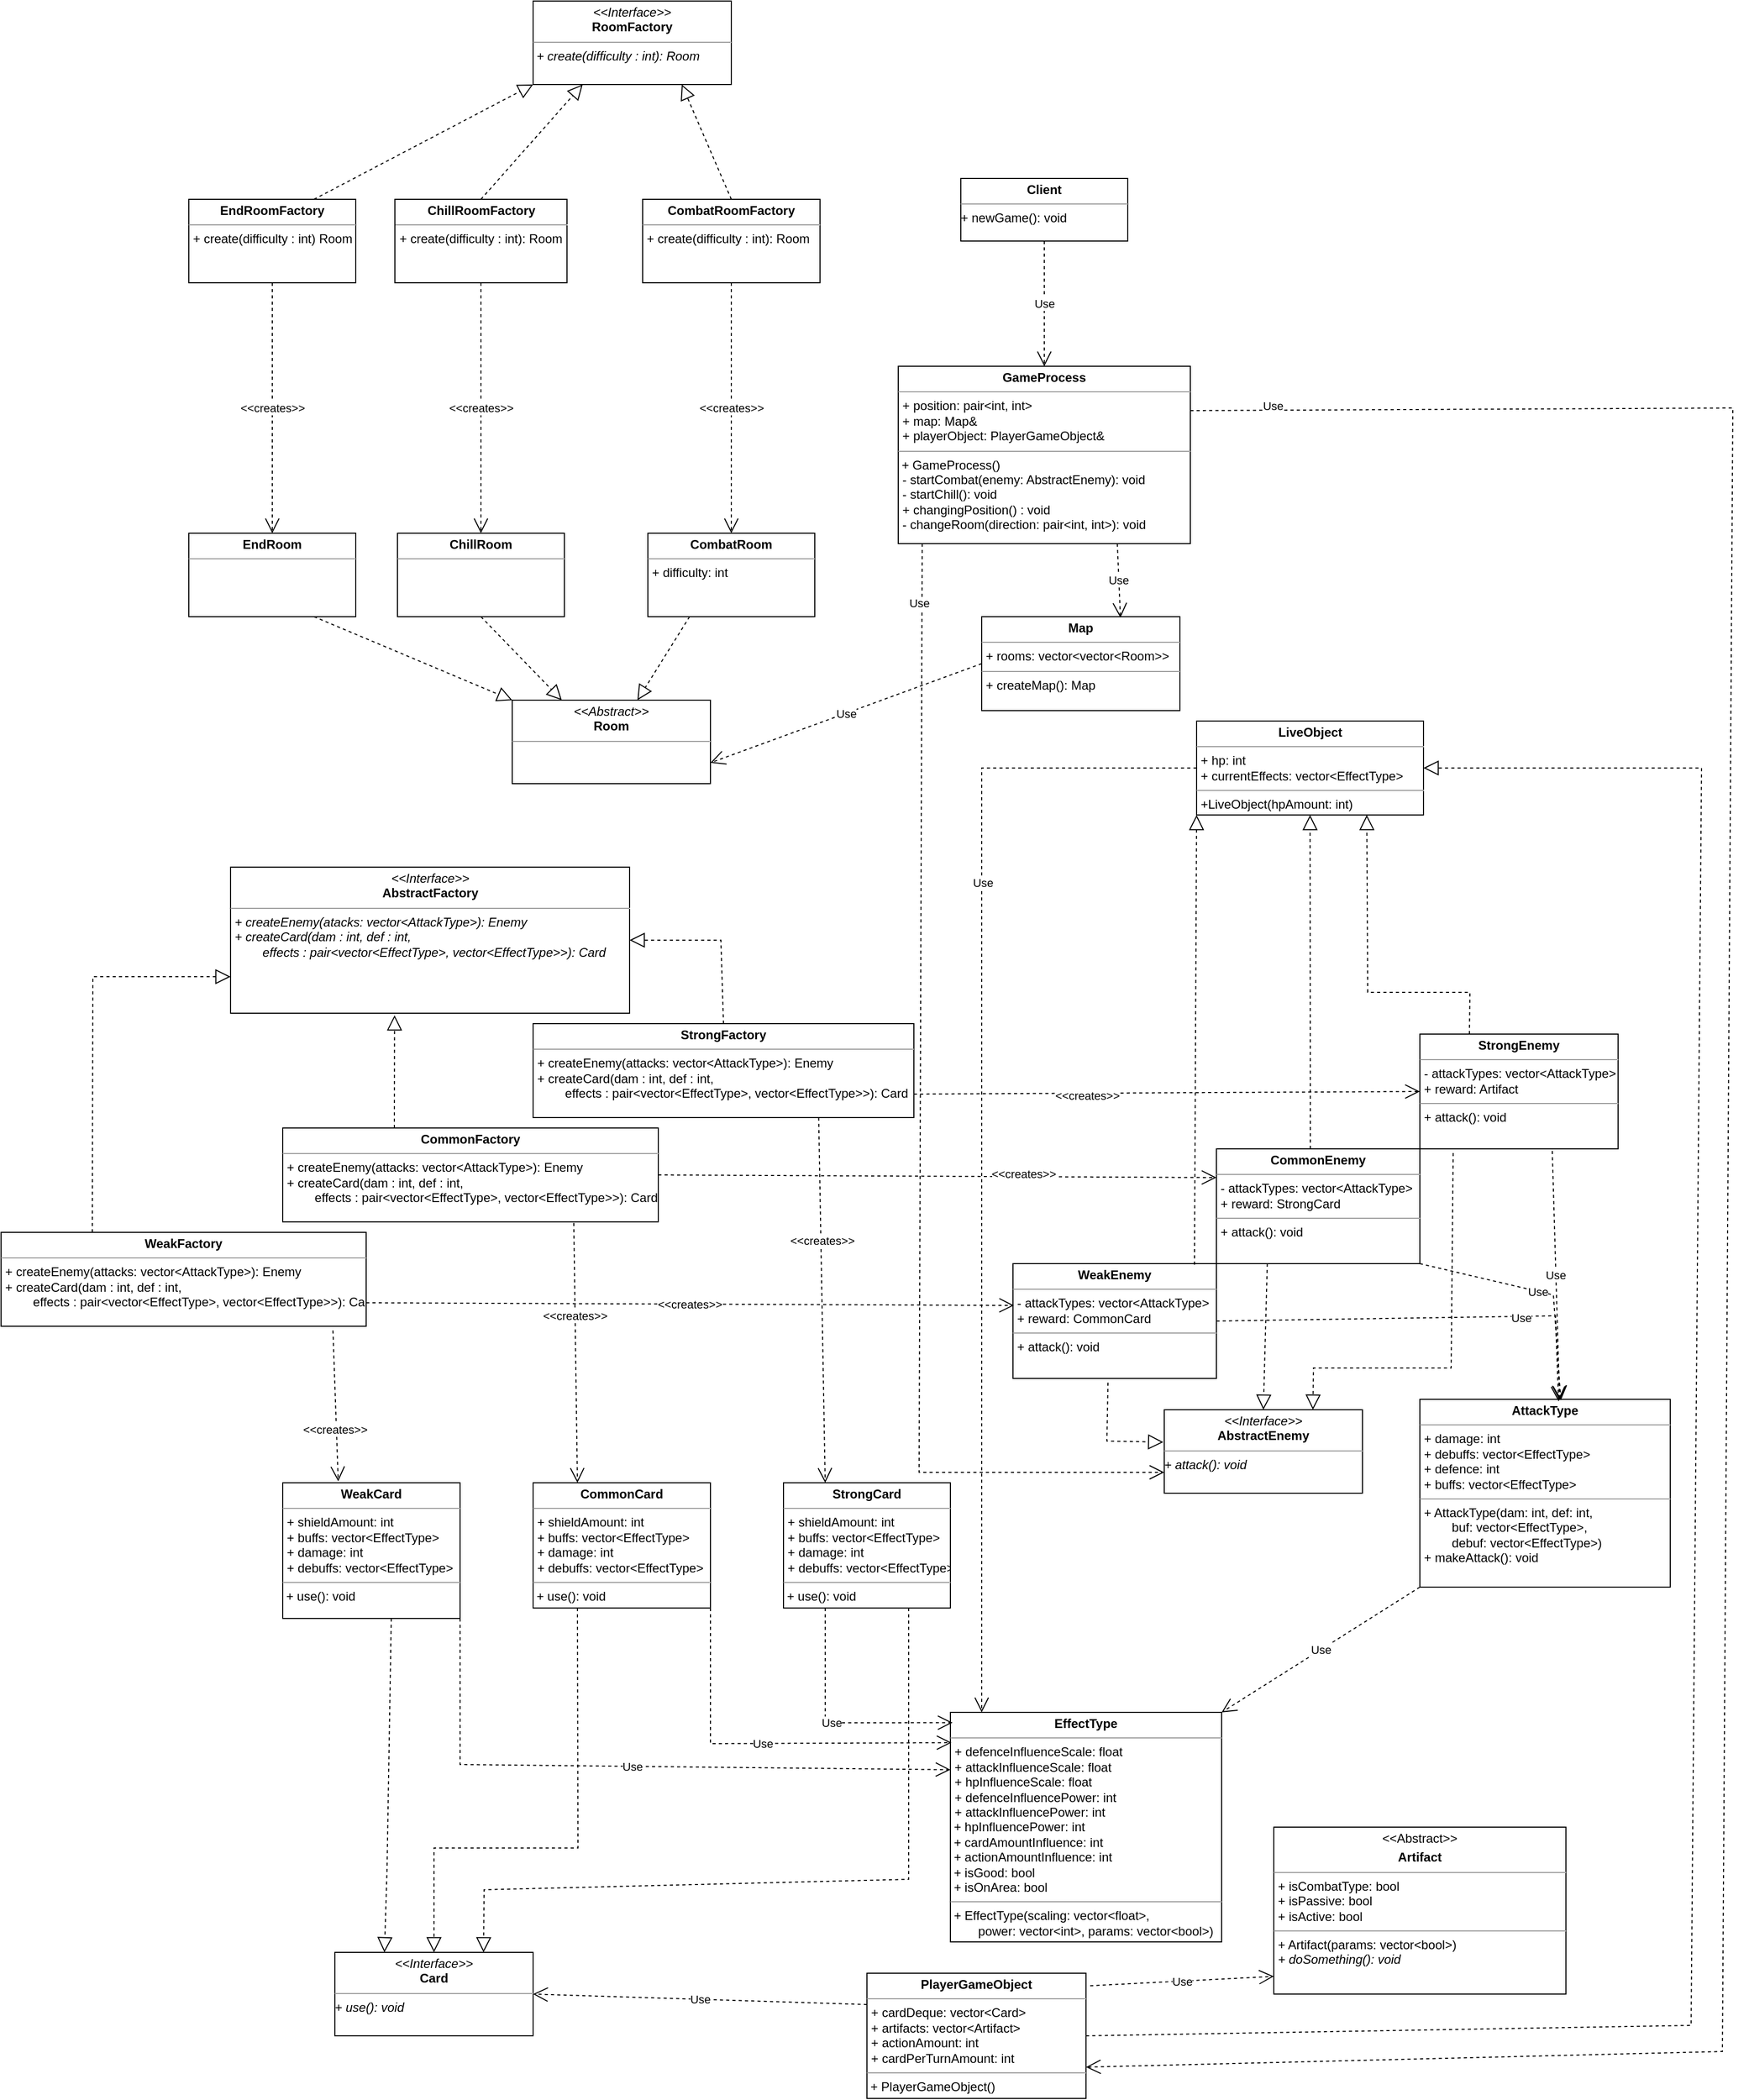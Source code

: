 <mxfile version="16.6.5" type="google"><diagram name="Page-1" id="c4acf3e9-155e-7222-9cf6-157b1a14988f"><mxGraphModel dx="1360" dy="1893" grid="1" gridSize="10" guides="1" tooltips="1" connect="1" arrows="1" fold="1" page="1" pageScale="1" pageWidth="850" pageHeight="1100" background="none" math="0" shadow="0"><root><mxCell id="0"/><mxCell id="1" parent="0"/><mxCell id="Vqu_GGiik43kYMHt37wC-8" value="" style="group" parent="1" vertex="1" connectable="0"><mxGeometry x="310" y="10" width="210" height="160" as="geometry"/></mxCell><mxCell id="Vqu_GGiik43kYMHt37wC-42" value="&lt;p style=&quot;margin: 0px ; margin-top: 4px ; text-align: center&quot;&gt;&lt;i&gt;&amp;lt;&amp;lt;Interface&amp;gt;&amp;gt;&lt;/i&gt;&lt;br&gt;&lt;b&gt;Card&lt;/b&gt;&lt;/p&gt;&lt;hr size=&quot;1&quot;&gt;&lt;p style=&quot;margin: 4px 0px 0px&quot; align=&quot;left&quot;&gt;&lt;i&gt;+ use(): void&lt;/i&gt;&lt;br&gt;&lt;/p&gt;" style="verticalAlign=top;align=left;overflow=fill;fontSize=12;fontFamily=Helvetica;html=1;" parent="1" vertex="1"><mxGeometry x="340" y="920" width="190" height="80" as="geometry"/></mxCell><mxCell id="Vqu_GGiik43kYMHt37wC-73" value="&lt;p style=&quot;margin: 0px ; margin-top: 4px ; text-align: center&quot;&gt;&lt;b&gt;WeakCard&lt;/b&gt;&lt;br&gt;&lt;/p&gt;&lt;hr size=&quot;1&quot;&gt;&lt;p style=&quot;margin: 0px ; margin-left: 4px&quot;&gt;+ shieldAmount: int&lt;/p&gt;&lt;p style=&quot;margin: 0px ; margin-left: 4px&quot;&gt;+ buffs: vector&amp;lt;EffectType&amp;gt;&lt;/p&gt;&lt;p style=&quot;margin: 0px ; margin-left: 4px&quot;&gt;+ damage: int&lt;/p&gt;&lt;p style=&quot;margin: 0px ; margin-left: 4px&quot;&gt;+ debuffs: vector&amp;lt;EffectType&amp;gt;&lt;br&gt;&lt;/p&gt;&lt;hr size=&quot;1&quot;&gt;&lt;div&gt;&amp;nbsp;+ use(): void&lt;br&gt;&lt;/div&gt;" style="verticalAlign=top;align=left;overflow=fill;fontSize=12;fontFamily=Helvetica;html=1;" parent="1" vertex="1"><mxGeometry x="290" y="470" width="170" height="130" as="geometry"/></mxCell><mxCell id="Vqu_GGiik43kYMHt37wC-74" value="&lt;p style=&quot;margin: 0px ; margin-top: 4px ; text-align: center&quot;&gt;&lt;b&gt;CommonCard&lt;/b&gt;&lt;br&gt;&lt;/p&gt;&lt;hr size=&quot;1&quot;&gt;&lt;p style=&quot;margin: 0px ; margin-left: 4px&quot;&gt;+ shieldAmount: int&lt;/p&gt;&lt;p style=&quot;margin: 0px ; margin-left: 4px&quot;&gt;+ buffs: vector&amp;lt;EffectType&amp;gt;&lt;/p&gt;&lt;p style=&quot;margin: 0px ; margin-left: 4px&quot;&gt;+ damage: int&lt;/p&gt;&lt;p style=&quot;margin: 0px ; margin-left: 4px&quot;&gt;+ debuffs: vector&amp;lt;EffectType&amp;gt;&lt;br&gt;&lt;/p&gt;&lt;hr size=&quot;1&quot;&gt;&amp;nbsp;+ use(): void" style="verticalAlign=top;align=left;overflow=fill;fontSize=12;fontFamily=Helvetica;html=1;" parent="1" vertex="1"><mxGeometry x="530" y="470" width="170" height="120" as="geometry"/></mxCell><mxCell id="Vqu_GGiik43kYMHt37wC-75" value="&lt;p style=&quot;margin: 0px ; margin-top: 4px ; text-align: center&quot;&gt;&lt;b&gt;StrongCard&lt;/b&gt;&lt;br&gt;&lt;/p&gt;&lt;hr size=&quot;1&quot;&gt;&lt;p style=&quot;margin: 0px ; margin-left: 4px&quot;&gt;+ shieldAmount: int&lt;/p&gt;&lt;p style=&quot;margin: 0px ; margin-left: 4px&quot;&gt;+ buffs: vector&amp;lt;EffectType&amp;gt;&lt;/p&gt;&lt;p style=&quot;margin: 0px ; margin-left: 4px&quot;&gt;+ damage: int&lt;/p&gt;&lt;p style=&quot;margin: 0px ; margin-left: 4px&quot;&gt;+ debuffs: vector&amp;lt;EffectType&amp;gt;&lt;br&gt;&lt;/p&gt;&lt;hr size=&quot;1&quot;&gt;&amp;nbsp;+ use(): void" style="verticalAlign=top;align=left;overflow=fill;fontSize=12;fontFamily=Helvetica;html=1;" parent="1" vertex="1"><mxGeometry x="770" y="470" width="160" height="120" as="geometry"/></mxCell><mxCell id="Vqu_GGiik43kYMHt37wC-25" value="&lt;p style=&quot;margin: 0px ; margin-top: 4px ; text-align: center&quot;&gt;&lt;i&gt;&amp;lt;&amp;lt;Interface&amp;gt;&amp;gt;&lt;/i&gt;&lt;br&gt;&lt;b&gt;AbstractFactory&lt;/b&gt;&lt;br&gt;&lt;/p&gt;&lt;hr size=&quot;1&quot;&gt;&lt;p style=&quot;margin: 0px ; margin-left: 4px&quot;&gt;&lt;i&gt;+ createEnemy(atacks: &lt;/i&gt;&lt;i&gt; vector&amp;lt;AttackType&amp;gt;): Enemy&lt;br&gt;+ createCard(dam : int, def : int,&lt;br&gt;&lt;/i&gt;&lt;/p&gt;&lt;p style=&quot;margin: 0px ; margin-left: 4px&quot;&gt;&lt;i&gt;&lt;span&gt;&amp;nbsp;&lt;span style=&quot;white-space: pre&quot;&gt;&#9;&lt;/span&gt;&lt;/span&gt;effects : pair&amp;lt;vector&amp;lt;EffectType&amp;gt;, vector&amp;lt;EffectType&amp;gt;&amp;gt;): Card&lt;/i&gt;&lt;/p&gt;&lt;p style=&quot;margin: 0px ; margin-left: 4px&quot;&gt;&lt;br&gt;&lt;/p&gt;" style="verticalAlign=top;align=left;overflow=fill;fontSize=12;fontFamily=Helvetica;html=1;" parent="1" vertex="1"><mxGeometry x="240" y="-120" width="382.5" height="140" as="geometry"/></mxCell><mxCell id="Vqu_GGiik43kYMHt37wC-34" value="&lt;p style=&quot;margin: 0px ; margin-top: 4px ; text-align: center&quot;&gt;&lt;b&gt;WeakFactory&lt;/b&gt;&lt;br&gt;&lt;/p&gt;&lt;hr size=&quot;1&quot;&gt;&lt;p style=&quot;margin: 0px ; margin-left: 4px&quot;&gt;+ createEnemy(attacks:  vector&amp;lt;AttackType&amp;gt;): Enemy&lt;br&gt;+ createCard(dam : int, def : int,&lt;br&gt;&lt;/p&gt;&lt;p style=&quot;margin: 0px ; margin-left: 4px&quot;&gt;&lt;span&gt;&#9;&lt;/span&gt;&lt;span style=&quot;white-space: pre&quot;&gt;&#9;&lt;/span&gt;effects : pair&amp;lt;vector&amp;lt;EffectType&amp;gt;, vector&amp;lt;EffectType&amp;gt;&amp;gt;): Card&lt;/p&gt;" style="verticalAlign=top;align=left;overflow=fill;fontSize=12;fontFamily=Helvetica;html=1;" parent="1" vertex="1"><mxGeometry x="20" y="230" width="350" height="90" as="geometry"/></mxCell><mxCell id="Vqu_GGiik43kYMHt37wC-35" value="&lt;p style=&quot;margin: 0px ; margin-top: 4px ; text-align: center&quot;&gt;&lt;b&gt;CommonFactory&lt;/b&gt;&lt;br&gt;&lt;/p&gt;&lt;hr size=&quot;1&quot;&gt;&lt;p style=&quot;margin: 0px ; margin-left: 4px&quot;&gt;+ createEnemy(attacks: vector&amp;lt;AttackType&amp;gt;): Enemy&lt;br&gt;+ createCard(dam : int, def : int,&lt;br&gt;&lt;/p&gt;&lt;p style=&quot;margin: 0px ; margin-left: 4px&quot;&gt;&lt;span style=&quot;white-space: pre&quot;&gt;&#9;&lt;/span&gt;effects : pair&amp;lt;vector&amp;lt;EffectType&amp;gt;, vector&amp;lt;EffectType&amp;gt;&amp;gt;): Card&lt;/p&gt;" style="verticalAlign=top;align=left;overflow=fill;fontSize=12;fontFamily=Helvetica;html=1;" parent="1" vertex="1"><mxGeometry x="290" y="130" width="360" height="90" as="geometry"/></mxCell><mxCell id="Vqu_GGiik43kYMHt37wC-36" value="&lt;p style=&quot;margin: 0px ; margin-top: 4px ; text-align: center&quot;&gt;&lt;b&gt;StrongFactory&lt;/b&gt;&lt;br&gt;&lt;/p&gt;&lt;hr size=&quot;1&quot;&gt;&lt;p style=&quot;margin: 0px ; margin-left: 4px&quot;&gt;+ createEnemy(attacks: vector&amp;lt;AttackType&amp;gt;): Enemy&lt;br&gt;+ createCard(dam : int, def : int,&lt;br&gt;&lt;/p&gt;&lt;p style=&quot;margin: 0px ; margin-left: 4px&quot;&gt;&lt;span&gt;&#9;&lt;/span&gt;&lt;span style=&quot;white-space: pre&quot;&gt;&#9;&lt;/span&gt;effects : pair&amp;lt;vector&amp;lt;EffectType&amp;gt;, vector&amp;lt;EffectType&amp;gt;&amp;gt;): Card&lt;/p&gt;" style="verticalAlign=top;align=left;overflow=fill;fontSize=12;fontFamily=Helvetica;html=1;" parent="1" vertex="1"><mxGeometry x="530" y="30" width="365" height="90" as="geometry"/></mxCell><mxCell id="Vqu_GGiik43kYMHt37wC-37" value="" style="endArrow=block;dashed=1;endFill=0;endSize=12;html=1;rounded=0;entryX=0;entryY=0.75;entryDx=0;entryDy=0;exitX=0.25;exitY=0;exitDx=0;exitDy=0;" parent="1" source="Vqu_GGiik43kYMHt37wC-34" target="Vqu_GGiik43kYMHt37wC-25" edge="1"><mxGeometry width="160" relative="1" as="geometry"><mxPoint x="580" y="350" as="sourcePoint"/><mxPoint x="580" y="100" as="targetPoint"/><Array as="points"><mxPoint x="108" y="-15"/></Array></mxGeometry></mxCell><mxCell id="Vqu_GGiik43kYMHt37wC-39" value="" style="endArrow=block;dashed=1;endFill=0;endSize=12;html=1;rounded=0;exitX=0.5;exitY=0;exitDx=0;exitDy=0;entryX=1;entryY=0.5;entryDx=0;entryDy=0;" parent="1" source="Vqu_GGiik43kYMHt37wC-36" target="Vqu_GGiik43kYMHt37wC-25" edge="1"><mxGeometry width="160" relative="1" as="geometry"><mxPoint x="580" y="350" as="sourcePoint"/><mxPoint x="550" y="30" as="targetPoint"/><Array as="points"><mxPoint x="710" y="-50"/></Array></mxGeometry></mxCell><mxCell id="Vqu_GGiik43kYMHt37wC-38" value="" style="endArrow=block;dashed=1;endFill=0;endSize=12;html=1;rounded=0;entryX=0.411;entryY=1.014;entryDx=0;entryDy=0;entryPerimeter=0;" parent="1" target="Vqu_GGiik43kYMHt37wC-25" edge="1"><mxGeometry width="160" relative="1" as="geometry"><mxPoint x="397" y="130" as="sourcePoint"/><mxPoint x="740" y="350" as="targetPoint"/></mxGeometry></mxCell><mxCell id="Vqu_GGiik43kYMHt37wC-40" value="&lt;p style=&quot;margin: 0px ; margin-top: 4px ; text-align: center&quot;&gt;&lt;i&gt;&amp;lt;&amp;lt;Interface&amp;gt;&amp;gt;&lt;/i&gt;&lt;br&gt;&lt;b&gt;AbstractEnemy&lt;/b&gt;&lt;/p&gt;&lt;hr size=&quot;1&quot;&gt;&lt;p style=&quot;margin: 4px 0px 0px&quot; align=&quot;left&quot;&gt;&lt;i&gt;+ attack(): void&lt;/i&gt;&lt;br&gt;&lt;/p&gt;" style="verticalAlign=top;align=left;overflow=fill;fontSize=12;fontFamily=Helvetica;html=1;" parent="1" vertex="1"><mxGeometry x="1135" y="400" width="190" height="80" as="geometry"/></mxCell><mxCell id="Vqu_GGiik43kYMHt37wC-43" value="&lt;p style=&quot;margin: 0px ; margin-top: 4px ; text-align: center&quot;&gt;&lt;b&gt;WeakEnemy&lt;/b&gt;&lt;br&gt;&lt;/p&gt;&lt;hr size=&quot;1&quot;&gt;&lt;p style=&quot;margin: 0px ; margin-left: 4px&quot;&gt;- attackTypes: vector&amp;lt;AttackType&amp;gt;&lt;/p&gt;&lt;p style=&quot;margin: 0px ; margin-left: 4px&quot;&gt;+ reward: CommonCard&lt;br&gt;&lt;/p&gt;&lt;hr size=&quot;1&quot;&gt;&lt;p style=&quot;margin: 0px ; margin-left: 4px&quot;&gt;+ attack(): void&lt;br&gt;&lt;/p&gt;" style="verticalAlign=top;align=left;overflow=fill;fontSize=12;fontFamily=Helvetica;html=1;" parent="1" vertex="1"><mxGeometry x="990" y="260" width="195" height="110" as="geometry"/></mxCell><mxCell id="Vqu_GGiik43kYMHt37wC-44" value="&lt;p style=&quot;margin: 0px ; margin-top: 4px ; text-align: center&quot;&gt;&lt;b&gt;CommonEnemy&lt;/b&gt;&lt;/p&gt;&lt;hr size=&quot;1&quot;&gt;&lt;p style=&quot;margin: 0px ; margin-left: 4px&quot;&gt;- attackTypes: vector&amp;lt;AttackType&amp;gt;&lt;/p&gt;&lt;p style=&quot;margin: 0px ; margin-left: 4px&quot;&gt;+ reward: StrongCard&lt;br&gt;&lt;/p&gt;&lt;hr size=&quot;1&quot;&gt;&lt;p style=&quot;margin: 0px ; margin-left: 4px&quot;&gt;+ attack(): void&lt;/p&gt;" style="verticalAlign=top;align=left;overflow=fill;fontSize=12;fontFamily=Helvetica;html=1;" parent="1" vertex="1"><mxGeometry x="1185" y="150" width="195" height="110" as="geometry"/></mxCell><mxCell id="Vqu_GGiik43kYMHt37wC-45" value="&lt;p style=&quot;margin: 0px ; margin-top: 4px ; text-align: center&quot;&gt;&lt;b&gt;StrongEnemy&lt;/b&gt;&lt;br&gt;&lt;/p&gt;&lt;hr size=&quot;1&quot;&gt;&lt;p style=&quot;margin: 0px ; margin-left: 4px&quot;&gt;- attackTypes: vector&amp;lt;AttackType&amp;gt;&lt;/p&gt;&lt;p style=&quot;margin: 0px ; margin-left: 4px&quot;&gt;+ reward: Artifact&lt;br&gt;&lt;/p&gt;&lt;hr size=&quot;1&quot;&gt;&lt;p style=&quot;margin: 0px ; margin-left: 4px&quot;&gt;+ attack(): void&lt;/p&gt;" style="verticalAlign=top;align=left;overflow=fill;fontSize=12;fontFamily=Helvetica;html=1;" parent="1" vertex="1"><mxGeometry x="1380" y="40" width="190" height="110" as="geometry"/></mxCell><mxCell id="Vqu_GGiik43kYMHt37wC-56" value="" style="endArrow=block;dashed=1;endFill=0;endSize=12;html=1;rounded=0;exitX=0.467;exitY=1.036;exitDx=0;exitDy=0;entryX=-0.005;entryY=0.388;entryDx=0;entryDy=0;exitPerimeter=0;entryPerimeter=0;" parent="1" source="Vqu_GGiik43kYMHt37wC-43" target="Vqu_GGiik43kYMHt37wC-40" edge="1"><mxGeometry width="160" relative="1" as="geometry"><mxPoint x="1540" y="250" as="sourcePoint"/><mxPoint x="1380" y="250" as="targetPoint"/><Array as="points"><mxPoint x="1080" y="430"/></Array></mxGeometry></mxCell><mxCell id="Vqu_GGiik43kYMHt37wC-57" value="" style="endArrow=block;dashed=1;endFill=0;endSize=12;html=1;rounded=0;entryX=0.5;entryY=0;entryDx=0;entryDy=0;exitX=0.25;exitY=1;exitDx=0;exitDy=0;" parent="1" source="Vqu_GGiik43kYMHt37wC-44" target="Vqu_GGiik43kYMHt37wC-40" edge="1"><mxGeometry width="160" relative="1" as="geometry"><mxPoint x="1540" y="250" as="sourcePoint"/><mxPoint x="1380" y="250" as="targetPoint"/></mxGeometry></mxCell><mxCell id="Vqu_GGiik43kYMHt37wC-58" value="" style="endArrow=block;dashed=1;endFill=0;endSize=12;html=1;rounded=0;exitX=0.168;exitY=1.036;exitDx=0;exitDy=0;entryX=0.75;entryY=0;entryDx=0;entryDy=0;exitPerimeter=0;" parent="1" source="Vqu_GGiik43kYMHt37wC-45" target="Vqu_GGiik43kYMHt37wC-40" edge="1"><mxGeometry width="160" relative="1" as="geometry"><mxPoint x="1540" y="250" as="sourcePoint"/><mxPoint x="1380" y="250" as="targetPoint"/><Array as="points"><mxPoint x="1410" y="360"/><mxPoint x="1278" y="360"/></Array></mxGeometry></mxCell><mxCell id="Vqu_GGiik43kYMHt37wC-95" value="" style="endArrow=block;dashed=1;endFill=0;endSize=12;html=1;rounded=0;exitX=0.612;exitY=1;exitDx=0;exitDy=0;entryX=0.25;entryY=0;entryDx=0;entryDy=0;exitPerimeter=0;" parent="1" source="Vqu_GGiik43kYMHt37wC-73" target="Vqu_GGiik43kYMHt37wC-42" edge="1"><mxGeometry width="160" relative="1" as="geometry"><mxPoint x="480" y="620" as="sourcePoint"/><mxPoint x="320" y="620" as="targetPoint"/><Array as="points"><mxPoint x="390" y="840"/></Array></mxGeometry></mxCell><mxCell id="Vqu_GGiik43kYMHt37wC-97" value="" style="endArrow=block;dashed=1;endFill=0;endSize=12;html=1;rounded=0;exitX=0.25;exitY=1;exitDx=0;exitDy=0;entryX=0.5;entryY=0;entryDx=0;entryDy=0;" parent="1" source="Vqu_GGiik43kYMHt37wC-74" target="Vqu_GGiik43kYMHt37wC-42" edge="1"><mxGeometry width="160" relative="1" as="geometry"><mxPoint x="660" y="900" as="sourcePoint"/><mxPoint x="320" y="620" as="targetPoint"/><Array as="points"><mxPoint x="573" y="820"/><mxPoint x="435" y="820"/></Array></mxGeometry></mxCell><mxCell id="Vqu_GGiik43kYMHt37wC-98" value="" style="endArrow=block;dashed=1;endFill=0;endSize=12;html=1;rounded=0;exitX=0.75;exitY=1;exitDx=0;exitDy=0;entryX=0.75;entryY=0;entryDx=0;entryDy=0;" parent="1" source="Vqu_GGiik43kYMHt37wC-75" target="Vqu_GGiik43kYMHt37wC-42" edge="1"><mxGeometry width="160" relative="1" as="geometry"><mxPoint x="950" y="780" as="sourcePoint"/><mxPoint x="320" y="620" as="targetPoint"/><Array as="points"><mxPoint x="890" y="850"/><mxPoint x="483" y="860"/></Array></mxGeometry></mxCell><mxCell id="Vqu_GGiik43kYMHt37wC-106" value="&lt;p style=&quot;margin: 0px ; margin-top: 4px ; text-align: center&quot;&gt;&lt;b&gt;EffectType&lt;/b&gt;&lt;/p&gt;&lt;hr size=&quot;1&quot;&gt;&lt;p style=&quot;margin: 0px ; margin-left: 4px&quot;&gt;+ defenceInfluenceScale: float&lt;br&gt;&lt;/p&gt;&lt;p style=&quot;margin: 0px ; margin-left: 4px&quot;&gt;+ attackInfluenceScale: float&lt;br&gt;&lt;/p&gt;&lt;p style=&quot;margin: 0px ; margin-left: 4px&quot;&gt;+ hpInfluenceScale: float&lt;/p&gt;&lt;p style=&quot;margin: 0px ; margin-left: 4px&quot;&gt;+ defenceInfluencePower: int&lt;br&gt;&lt;/p&gt;&lt;p style=&quot;margin: 0px ; margin-left: 4px&quot;&gt;+ attackInfluencePower: int&lt;br&gt;&lt;/p&gt;&lt;div&gt;&amp;nbsp;+ hpInfluencePower: int&lt;/div&gt;&lt;div&gt;&amp;nbsp;+ cardAmountInfluence: int&lt;/div&gt;&lt;div&gt;&amp;nbsp;+ actionAmountInfluence: int&lt;br&gt;&lt;/div&gt;&lt;div&gt;&amp;nbsp;+ isGood: bool&lt;/div&gt;&lt;div&gt;&amp;nbsp;+ isOnArea: bool&lt;/div&gt;&lt;div&gt;&lt;hr size=&quot;1&quot;&gt;&lt;/div&gt;&lt;div&gt;&amp;nbsp;+ EffectType(scaling: vector&amp;lt;float&amp;gt;, &lt;br&gt;&lt;/div&gt;&lt;div&gt;&lt;span style=&quot;white-space: pre&quot;&gt;&#9;&lt;/span&gt;power: vector&amp;lt;int&amp;gt;, params: vector&amp;lt;bool&amp;gt;)&lt;br&gt;&lt;/div&gt;" style="verticalAlign=top;align=left;overflow=fill;fontSize=12;fontFamily=Helvetica;html=1;" parent="1" vertex="1"><mxGeometry x="930" y="690" width="260" height="220" as="geometry"/></mxCell><mxCell id="Vqu_GGiik43kYMHt37wC-107" value="&lt;p style=&quot;margin: 0px ; margin-top: 4px ; text-align: center&quot;&gt;&lt;b&gt;AttackType&lt;/b&gt;&lt;br&gt;&lt;/p&gt;&lt;hr size=&quot;1&quot;&gt;&lt;p style=&quot;margin: 0px ; margin-left: 4px&quot;&gt;+ damage: int&lt;/p&gt;&lt;p style=&quot;margin: 0px ; margin-left: 4px&quot;&gt;+ debuffs: vector&amp;lt;EffectType&amp;gt;&lt;/p&gt;&lt;p style=&quot;margin: 0px ; margin-left: 4px&quot;&gt;+ defence: int&lt;/p&gt;&lt;p style=&quot;margin: 0px ; margin-left: 4px&quot;&gt;+ buffs: vector&amp;lt;EffectType&amp;gt;&lt;br&gt;&lt;/p&gt;&lt;hr size=&quot;1&quot;&gt;&lt;p style=&quot;margin: 0px ; margin-left: 4px&quot;&gt;+ AttackType(dam: int, def: int, &lt;br&gt;&lt;/p&gt;&lt;p style=&quot;margin: 0px ; margin-left: 4px&quot;&gt;&lt;span style=&quot;white-space: pre&quot;&gt;&#9;&lt;/span&gt;buf: vector&amp;lt;EffectType&amp;gt;, &lt;br&gt;&lt;/p&gt;&lt;p style=&quot;margin: 0px ; margin-left: 4px&quot;&gt;&lt;span style=&quot;white-space: pre&quot;&gt;&#9;&lt;/span&gt;debuf: vector&amp;lt;EffectType&amp;gt;)&lt;br&gt;&lt;/p&gt;&lt;p style=&quot;margin: 0px ; margin-left: 4px&quot;&gt;+ makeAttack(): void&lt;br&gt;&lt;/p&gt;" style="verticalAlign=top;align=left;overflow=fill;fontSize=12;fontFamily=Helvetica;html=1;" parent="1" vertex="1"><mxGeometry x="1380" y="390" width="240" height="180" as="geometry"/></mxCell><mxCell id="Vqu_GGiik43kYMHt37wC-115" value="Use" style="endArrow=open;endSize=12;dashed=1;html=1;rounded=0;exitX=0.668;exitY=1.018;exitDx=0;exitDy=0;entryX=0.558;entryY=0.006;entryDx=0;entryDy=0;exitPerimeter=0;entryPerimeter=0;" parent="1" source="Vqu_GGiik43kYMHt37wC-45" target="Vqu_GGiik43kYMHt37wC-107" edge="1"><mxGeometry width="160" relative="1" as="geometry"><mxPoint x="920" y="400" as="sourcePoint"/><mxPoint x="1080" y="400" as="targetPoint"/></mxGeometry></mxCell><mxCell id="Vqu_GGiik43kYMHt37wC-116" value="Use" style="endArrow=open;endSize=12;dashed=1;html=1;rounded=0;exitX=1;exitY=1;exitDx=0;exitDy=0;entryX=0.563;entryY=0.006;entryDx=0;entryDy=0;entryPerimeter=0;" parent="1" source="Vqu_GGiik43kYMHt37wC-44" target="Vqu_GGiik43kYMHt37wC-107" edge="1"><mxGeometry width="160" relative="1" as="geometry"><mxPoint x="920" y="400" as="sourcePoint"/><mxPoint x="1080" y="400" as="targetPoint"/><Array as="points"><mxPoint x="1508" y="290"/></Array></mxGeometry></mxCell><mxCell id="Vqu_GGiik43kYMHt37wC-117" value="" style="endArrow=open;endSize=12;dashed=1;html=1;rounded=0;exitX=1;exitY=0.5;exitDx=0;exitDy=0;entryX=0.554;entryY=0.011;entryDx=0;entryDy=0;entryPerimeter=0;" parent="1" source="Vqu_GGiik43kYMHt37wC-43" target="Vqu_GGiik43kYMHt37wC-107" edge="1"><mxGeometry width="160" relative="1" as="geometry"><mxPoint x="920" y="400" as="sourcePoint"/><mxPoint x="1080" y="400" as="targetPoint"/><Array as="points"><mxPoint x="1510" y="310"/></Array></mxGeometry></mxCell><mxCell id="6l3Mm14D_88nV-QFw2xd-8" value="Use" style="edgeLabel;html=1;align=center;verticalAlign=middle;resizable=0;points=[];" parent="Vqu_GGiik43kYMHt37wC-117" vertex="1" connectable="0"><mxGeometry x="0.432" y="-1" relative="1" as="geometry"><mxPoint as="offset"/></mxGeometry></mxCell><mxCell id="Vqu_GGiik43kYMHt37wC-118" value="Use" style="endArrow=open;endSize=12;dashed=1;html=1;rounded=0;exitX=0;exitY=1;exitDx=0;exitDy=0;entryX=1;entryY=0;entryDx=0;entryDy=0;" parent="1" source="Vqu_GGiik43kYMHt37wC-107" target="Vqu_GGiik43kYMHt37wC-106" edge="1"><mxGeometry width="160" relative="1" as="geometry"><mxPoint x="920" y="670" as="sourcePoint"/><mxPoint x="1080" y="670" as="targetPoint"/></mxGeometry></mxCell><mxCell id="Vqu_GGiik43kYMHt37wC-124" value="Use" style="endArrow=open;endSize=12;dashed=1;html=1;rounded=0;exitX=0.25;exitY=1;exitDx=0;exitDy=0;entryX=0.008;entryY=0.045;entryDx=0;entryDy=0;entryPerimeter=0;" parent="1" source="Vqu_GGiik43kYMHt37wC-75" target="Vqu_GGiik43kYMHt37wC-106" edge="1"><mxGeometry width="160" relative="1" as="geometry"><mxPoint x="920" y="520" as="sourcePoint"/><mxPoint x="1080" y="520" as="targetPoint"/><Array as="points"><mxPoint x="810" y="700"/></Array></mxGeometry></mxCell><mxCell id="Vqu_GGiik43kYMHt37wC-126" value="Use" style="endArrow=open;endSize=12;dashed=1;html=1;rounded=0;exitX=1;exitY=1;exitDx=0;exitDy=0;entryX=0.004;entryY=0.132;entryDx=0;entryDy=0;entryPerimeter=0;" parent="1" source="Vqu_GGiik43kYMHt37wC-74" target="Vqu_GGiik43kYMHt37wC-106" edge="1"><mxGeometry width="160" relative="1" as="geometry"><mxPoint x="920" y="520" as="sourcePoint"/><mxPoint x="940" y="690" as="targetPoint"/><Array as="points"><mxPoint x="700" y="720"/></Array></mxGeometry></mxCell><mxCell id="Vqu_GGiik43kYMHt37wC-127" value="Use" style="endArrow=open;endSize=12;dashed=1;html=1;rounded=0;exitX=1;exitY=1;exitDx=0;exitDy=0;entryX=0;entryY=0.25;entryDx=0;entryDy=0;" parent="1" source="Vqu_GGiik43kYMHt37wC-73" target="Vqu_GGiik43kYMHt37wC-106" edge="1"><mxGeometry width="160" relative="1" as="geometry"><mxPoint x="920" y="520" as="sourcePoint"/><mxPoint x="940" y="690" as="targetPoint"/><Array as="points"><mxPoint x="460" y="740"/></Array></mxGeometry></mxCell><mxCell id="CT9lmu3bWQR5iTVtUbFi-2" value="&lt;p style=&quot;margin: 0px ; margin-top: 4px ; text-align: center&quot;&gt;&lt;b&gt;LiveObject&lt;/b&gt;&lt;/p&gt;&lt;hr size=&quot;1&quot;&gt;&lt;p style=&quot;margin: 0px ; margin-left: 4px&quot;&gt;+ hp: int&lt;/p&gt;&lt;p style=&quot;margin: 0px ; margin-left: 4px&quot;&gt;+ currentEffects: vector&amp;lt;EffectType&amp;gt;&lt;/p&gt;&lt;hr size=&quot;1&quot;&gt;&lt;p style=&quot;margin: 0px ; margin-left: 4px&quot;&gt;+LiveObject(hpAmount: int)&lt;br&gt;&lt;/p&gt;" style="verticalAlign=top;align=left;overflow=fill;fontSize=12;fontFamily=Helvetica;html=1;" parent="1" vertex="1"><mxGeometry x="1166" y="-260" width="217.5" height="90" as="geometry"/></mxCell><mxCell id="CT9lmu3bWQR5iTVtUbFi-5" value="" style="endArrow=open;endSize=12;dashed=1;html=1;rounded=0;exitX=0;exitY=0.5;exitDx=0;exitDy=0;" parent="1" source="CT9lmu3bWQR5iTVtUbFi-2" edge="1"><mxGeometry width="160" relative="1" as="geometry"><mxPoint x="890" y="140" as="sourcePoint"/><mxPoint x="960" y="690" as="targetPoint"/><Array as="points"><mxPoint x="960" y="-215"/></Array></mxGeometry></mxCell><mxCell id="6l3Mm14D_88nV-QFw2xd-11" value="Use" style="edgeLabel;html=1;align=center;verticalAlign=middle;resizable=0;points=[];" parent="CT9lmu3bWQR5iTVtUbFi-5" vertex="1" connectable="0"><mxGeometry x="-0.431" y="1" relative="1" as="geometry"><mxPoint as="offset"/></mxGeometry></mxCell><mxCell id="CT9lmu3bWQR5iTVtUbFi-6" value="" style="endArrow=block;dashed=1;endFill=0;endSize=12;html=1;rounded=0;entryX=0;entryY=1;entryDx=0;entryDy=0;exitX=0.892;exitY=0.009;exitDx=0;exitDy=0;exitPerimeter=0;" parent="1" source="Vqu_GGiik43kYMHt37wC-43" target="CT9lmu3bWQR5iTVtUbFi-2" edge="1"><mxGeometry width="160" relative="1" as="geometry"><mxPoint x="1166" y="270" as="sourcePoint"/><mxPoint x="890" y="90" as="targetPoint"/></mxGeometry></mxCell><mxCell id="CT9lmu3bWQR5iTVtUbFi-7" value="" style="endArrow=block;dashed=1;endFill=0;endSize=12;html=1;rounded=0;entryX=0.5;entryY=1;entryDx=0;entryDy=0;" parent="1" target="CT9lmu3bWQR5iTVtUbFi-2" edge="1"><mxGeometry width="160" relative="1" as="geometry"><mxPoint x="1275" y="150" as="sourcePoint"/><mxPoint x="890" y="90" as="targetPoint"/></mxGeometry></mxCell><mxCell id="CT9lmu3bWQR5iTVtUbFi-8" value="" style="endArrow=block;dashed=1;endFill=0;endSize=12;html=1;rounded=0;exitX=0.25;exitY=0;exitDx=0;exitDy=0;entryX=0.75;entryY=1;entryDx=0;entryDy=0;" parent="1" source="Vqu_GGiik43kYMHt37wC-45" target="CT9lmu3bWQR5iTVtUbFi-2" edge="1"><mxGeometry width="160" relative="1" as="geometry"><mxPoint x="1050" y="90" as="sourcePoint"/><mxPoint x="890" y="90" as="targetPoint"/><Array as="points"><mxPoint x="1428"/><mxPoint x="1330"/></Array></mxGeometry></mxCell><mxCell id="CT9lmu3bWQR5iTVtUbFi-9" value="&lt;p style=&quot;margin: 0px ; margin-top: 4px ; text-align: center&quot;&gt;&lt;b&gt;PlayerGameObject&lt;/b&gt;&lt;br&gt;&lt;/p&gt;&lt;hr size=&quot;1&quot;&gt;&lt;p style=&quot;margin: 0px ; margin-left: 4px&quot;&gt;+ cardDeque: vector&amp;lt;Card&amp;gt;&lt;/p&gt;&lt;p style=&quot;margin: 0px ; margin-left: 4px&quot;&gt;+ artifacts: vector&amp;lt;Artifact&amp;gt;&lt;/p&gt;&lt;p style=&quot;margin: 0px ; margin-left: 4px&quot;&gt;+ actionAmount: int&lt;/p&gt;&lt;p style=&quot;margin: 0px ; margin-left: 4px&quot;&gt;+ cardPerTurnAmount: int&lt;/p&gt;&lt;hr size=&quot;1&quot;&gt;&amp;nbsp;+ PlayerGameObject()&lt;br&gt;&lt;p style=&quot;margin: 0px ; margin-left: 4px&quot;&gt;&lt;br&gt;&lt;/p&gt;" style="verticalAlign=top;align=left;overflow=fill;fontSize=12;fontFamily=Helvetica;html=1;" parent="1" vertex="1"><mxGeometry x="850" y="940" width="210" height="120" as="geometry"/></mxCell><mxCell id="CT9lmu3bWQR5iTVtUbFi-10" value="Use" style="endArrow=open;endSize=12;dashed=1;html=1;rounded=0;entryX=1;entryY=0.5;entryDx=0;entryDy=0;exitX=0;exitY=0.25;exitDx=0;exitDy=0;" parent="1" source="CT9lmu3bWQR5iTVtUbFi-9" target="Vqu_GGiik43kYMHt37wC-42" edge="1"><mxGeometry width="160" relative="1" as="geometry"><mxPoint x="780" y="1010" as="sourcePoint"/><mxPoint x="1020" y="680" as="targetPoint"/></mxGeometry></mxCell><mxCell id="CT9lmu3bWQR5iTVtUbFi-11" value="" style="endArrow=block;dashed=1;endFill=0;endSize=12;html=1;rounded=0;exitX=1;exitY=0.5;exitDx=0;exitDy=0;entryX=1;entryY=0.5;entryDx=0;entryDy=0;" parent="1" source="CT9lmu3bWQR5iTVtUbFi-9" target="CT9lmu3bWQR5iTVtUbFi-2" edge="1"><mxGeometry width="160" relative="1" as="geometry"><mxPoint x="1260" y="110" as="sourcePoint"/><mxPoint x="1100" y="110" as="targetPoint"/><Array as="points"><mxPoint x="1640" y="990"/><mxPoint x="1650" y="-215"/></Array></mxGeometry></mxCell><mxCell id="CT9lmu3bWQR5iTVtUbFi-12" value="&lt;p style=&quot;margin: 0px ; margin-top: 4px ; text-align: center&quot;&gt;&amp;lt;&amp;lt;Abstract&amp;gt;&amp;gt;&lt;b&gt;&lt;br&gt;&lt;/b&gt;&lt;/p&gt;&lt;p style=&quot;margin: 0px ; margin-top: 4px ; text-align: center&quot;&gt;&lt;b&gt;Artifact&lt;/b&gt;&lt;/p&gt;&lt;hr size=&quot;1&quot;&gt;&lt;p style=&quot;margin: 0px ; margin-left: 4px&quot;&gt;+ isCombatType: bool&lt;/p&gt;&lt;p style=&quot;margin: 0px ; margin-left: 4px&quot;&gt;+ isPassive: bool&lt;/p&gt;&lt;p style=&quot;margin: 0px ; margin-left: 4px&quot;&gt;+ isActive: bool&lt;/p&gt;&lt;hr size=&quot;1&quot;&gt;&lt;p style=&quot;margin: 0px ; margin-left: 4px&quot;&gt;+ Artifact(params: vector&amp;lt;bool&amp;gt;)&lt;br&gt;&lt;/p&gt;&lt;p style=&quot;margin: 0px ; margin-left: 4px&quot;&gt;&lt;i&gt;+ doSomething(): void&lt;/i&gt;&lt;br&gt;&lt;/p&gt;" style="verticalAlign=top;align=left;overflow=fill;fontSize=12;fontFamily=Helvetica;html=1;" parent="1" vertex="1"><mxGeometry x="1240" y="800" width="280" height="160" as="geometry"/></mxCell><mxCell id="CT9lmu3bWQR5iTVtUbFi-13" value="Use" style="endArrow=open;endSize=12;dashed=1;html=1;rounded=0;exitX=1.019;exitY=0.1;exitDx=0;exitDy=0;entryX=0;entryY=0.894;entryDx=0;entryDy=0;entryPerimeter=0;exitPerimeter=0;" parent="1" source="CT9lmu3bWQR5iTVtUbFi-9" target="CT9lmu3bWQR5iTVtUbFi-12" edge="1"><mxGeometry width="160" relative="1" as="geometry"><mxPoint x="1100" y="880" as="sourcePoint"/><mxPoint x="1260" y="880" as="targetPoint"/></mxGeometry></mxCell><mxCell id="CT9lmu3bWQR5iTVtUbFi-14" value="&lt;p style=&quot;margin: 0px ; margin-top: 4px ; text-align: center&quot;&gt;&lt;i&gt;&amp;lt;&amp;lt;Interface&amp;gt;&amp;gt;&lt;/i&gt;&lt;br&gt;&lt;b&gt;RoomFactory&lt;/b&gt;&lt;br&gt;&lt;/p&gt;&lt;hr size=&quot;1&quot;&gt;&amp;nbsp;&lt;i&gt;+ create(difficulty : int): Room&lt;/i&gt;" style="verticalAlign=top;align=left;overflow=fill;fontSize=12;fontFamily=Helvetica;html=1;" parent="1" vertex="1"><mxGeometry x="530" y="-950" width="190" height="80" as="geometry"/></mxCell><mxCell id="CT9lmu3bWQR5iTVtUbFi-19" value="" style="endArrow=open;endSize=12;dashed=1;html=1;rounded=0;exitX=0.909;exitY=1.044;exitDx=0;exitDy=0;exitPerimeter=0;entryX=0.313;entryY=-0.011;entryDx=0;entryDy=0;entryPerimeter=0;" parent="1" source="Vqu_GGiik43kYMHt37wC-34" target="Vqu_GGiik43kYMHt37wC-73" edge="1"><mxGeometry width="160" relative="1" as="geometry"><mxPoint x="260" y="330" as="sourcePoint"/><mxPoint x="340" y="460" as="targetPoint"/></mxGeometry></mxCell><mxCell id="6l3Mm14D_88nV-QFw2xd-9" value="&amp;lt;&amp;lt;creates&amp;gt;&amp;gt;" style="edgeLabel;html=1;align=center;verticalAlign=middle;resizable=0;points=[];" parent="CT9lmu3bWQR5iTVtUbFi-19" vertex="1" connectable="0"><mxGeometry x="0.314" y="-2" relative="1" as="geometry"><mxPoint as="offset"/></mxGeometry></mxCell><mxCell id="CT9lmu3bWQR5iTVtUbFi-20" value="&amp;lt;&amp;lt;creates&amp;gt;&amp;gt;" style="endArrow=open;endSize=12;dashed=1;html=1;rounded=0;exitX=1;exitY=0.75;exitDx=0;exitDy=0;entryX=0.005;entryY=0.364;entryDx=0;entryDy=0;entryPerimeter=0;" parent="1" source="Vqu_GGiik43kYMHt37wC-34" target="Vqu_GGiik43kYMHt37wC-43" edge="1"><mxGeometry width="160" relative="1" as="geometry"><mxPoint x="270" y="340" as="sourcePoint"/><mxPoint x="265" y="690" as="targetPoint"/></mxGeometry></mxCell><mxCell id="CT9lmu3bWQR5iTVtUbFi-22" value="" style="endArrow=open;endSize=12;dashed=1;html=1;rounded=0;exitX=0.775;exitY=1.011;exitDx=0;exitDy=0;entryX=0.25;entryY=0;entryDx=0;entryDy=0;exitPerimeter=0;" parent="1" source="Vqu_GGiik43kYMHt37wC-35" target="Vqu_GGiik43kYMHt37wC-74" edge="1"><mxGeometry width="160" relative="1" as="geometry"><mxPoint x="290" y="360" as="sourcePoint"/><mxPoint x="285" y="710" as="targetPoint"/></mxGeometry></mxCell><mxCell id="6l3Mm14D_88nV-QFw2xd-10" value="&amp;lt;&amp;lt;creates&amp;gt;&amp;gt;" style="edgeLabel;html=1;align=center;verticalAlign=middle;resizable=0;points=[];" parent="CT9lmu3bWQR5iTVtUbFi-22" vertex="1" connectable="0"><mxGeometry x="-0.291" relative="1" as="geometry"><mxPoint as="offset"/></mxGeometry></mxCell><mxCell id="CT9lmu3bWQR5iTVtUbFi-23" value="" style="endArrow=open;endSize=12;dashed=1;html=1;rounded=0;exitX=1;exitY=0.5;exitDx=0;exitDy=0;entryX=0;entryY=0.25;entryDx=0;entryDy=0;" parent="1" source="Vqu_GGiik43kYMHt37wC-35" target="Vqu_GGiik43kYMHt37wC-44" edge="1"><mxGeometry width="160" relative="1" as="geometry"><mxPoint x="300" y="370" as="sourcePoint"/><mxPoint x="295" y="720" as="targetPoint"/></mxGeometry></mxCell><mxCell id="6l3Mm14D_88nV-QFw2xd-27" value="&amp;lt;&amp;lt;creates&amp;gt;&amp;gt;" style="edgeLabel;html=1;align=center;verticalAlign=middle;resizable=0;points=[];" parent="CT9lmu3bWQR5iTVtUbFi-23" vertex="1" connectable="0"><mxGeometry x="0.308" y="3" relative="1" as="geometry"><mxPoint as="offset"/></mxGeometry></mxCell><mxCell id="CT9lmu3bWQR5iTVtUbFi-25" value="" style="endArrow=open;endSize=12;dashed=1;html=1;rounded=0;exitX=0.75;exitY=1;exitDx=0;exitDy=0;entryX=0.25;entryY=0;entryDx=0;entryDy=0;" parent="1" source="Vqu_GGiik43kYMHt37wC-36" target="Vqu_GGiik43kYMHt37wC-75" edge="1"><mxGeometry width="160" relative="1" as="geometry"><mxPoint x="320" y="390" as="sourcePoint"/><mxPoint x="315" y="740" as="targetPoint"/></mxGeometry></mxCell><mxCell id="6l3Mm14D_88nV-QFw2xd-28" value="&amp;lt;&amp;lt;creates&amp;gt;&amp;gt;" style="edgeLabel;html=1;align=center;verticalAlign=middle;resizable=0;points=[];" parent="CT9lmu3bWQR5iTVtUbFi-25" vertex="1" connectable="0"><mxGeometry x="-0.326" y="1" relative="1" as="geometry"><mxPoint as="offset"/></mxGeometry></mxCell><mxCell id="CT9lmu3bWQR5iTVtUbFi-26" value="" style="endArrow=open;endSize=12;dashed=1;html=1;rounded=0;exitX=1;exitY=0.75;exitDx=0;exitDy=0;entryX=0;entryY=0.5;entryDx=0;entryDy=0;" parent="1" source="Vqu_GGiik43kYMHt37wC-36" target="Vqu_GGiik43kYMHt37wC-45" edge="1"><mxGeometry width="160" relative="1" as="geometry"><mxPoint x="920" y="30" as="sourcePoint"/><mxPoint x="1070" y="40" as="targetPoint"/></mxGeometry></mxCell><mxCell id="6l3Mm14D_88nV-QFw2xd-26" value="&amp;lt;&amp;lt;creates&amp;gt;&amp;gt;" style="edgeLabel;html=1;align=center;verticalAlign=middle;resizable=0;points=[];" parent="CT9lmu3bWQR5iTVtUbFi-26" vertex="1" connectable="0"><mxGeometry x="-0.315" y="-2" relative="1" as="geometry"><mxPoint as="offset"/></mxGeometry></mxCell><mxCell id="CT9lmu3bWQR5iTVtUbFi-27" value="&lt;p style=&quot;margin: 0px ; margin-top: 4px ; text-align: center&quot;&gt;&lt;b&gt;ChillRoomFactory&lt;/b&gt;&lt;/p&gt;&lt;hr size=&quot;1&quot;&gt;&lt;p style=&quot;margin: 0px ; margin-left: 4px&quot;&gt;+ create(difficulty : int): Room&lt;br&gt;&lt;/p&gt;" style="verticalAlign=top;align=left;overflow=fill;fontSize=12;fontFamily=Helvetica;html=1;" parent="1" vertex="1"><mxGeometry x="397.5" y="-760" width="165" height="80" as="geometry"/></mxCell><mxCell id="CT9lmu3bWQR5iTVtUbFi-28" value="&lt;p style=&quot;margin: 0px ; margin-top: 4px ; text-align: center&quot;&gt;&lt;b&gt;CombatRoomFactory&lt;/b&gt;&lt;/p&gt;&lt;hr size=&quot;1&quot;&gt;&lt;p style=&quot;margin: 0px ; margin-left: 4px&quot;&gt;+ create(difficulty : int): Room&lt;br&gt;&lt;/p&gt;" style="verticalAlign=top;align=left;overflow=fill;fontSize=12;fontFamily=Helvetica;html=1;" parent="1" vertex="1"><mxGeometry x="635" y="-760" width="170" height="80" as="geometry"/></mxCell><mxCell id="CT9lmu3bWQR5iTVtUbFi-31" value="" style="endArrow=block;dashed=1;endFill=0;endSize=12;html=1;rounded=0;exitX=0.5;exitY=0;exitDx=0;exitDy=0;entryX=0.25;entryY=1;entryDx=0;entryDy=0;" parent="1" source="CT9lmu3bWQR5iTVtUbFi-27" target="CT9lmu3bWQR5iTVtUbFi-14" edge="1"><mxGeometry width="160" relative="1" as="geometry"><mxPoint x="720" y="-610" as="sourcePoint"/><mxPoint x="880" y="-610" as="targetPoint"/></mxGeometry></mxCell><mxCell id="CT9lmu3bWQR5iTVtUbFi-33" value="" style="endArrow=block;dashed=1;endFill=0;endSize=12;html=1;rounded=0;exitX=0.5;exitY=0;exitDx=0;exitDy=0;entryX=0.75;entryY=1;entryDx=0;entryDy=0;" parent="1" source="CT9lmu3bWQR5iTVtUbFi-28" target="CT9lmu3bWQR5iTVtUbFi-14" edge="1"><mxGeometry width="160" relative="1" as="geometry"><mxPoint x="720" y="-610" as="sourcePoint"/><mxPoint x="880" y="-610" as="targetPoint"/></mxGeometry></mxCell><mxCell id="CT9lmu3bWQR5iTVtUbFi-35" value="&lt;p style=&quot;margin: 0px ; margin-top: 4px ; text-align: center&quot;&gt;&lt;i&gt;&amp;lt;&amp;lt;Abstract&amp;gt;&amp;gt;&lt;/i&gt;&lt;br&gt;&lt;b&gt;Room&lt;/b&gt;&lt;br&gt;&lt;/p&gt;&lt;hr size=&quot;1&quot;&gt;&lt;p style=&quot;margin: 0px ; margin-left: 4px&quot;&gt;&lt;br&gt;&lt;/p&gt;" style="verticalAlign=top;align=left;overflow=fill;fontSize=12;fontFamily=Helvetica;html=1;" parent="1" vertex="1"><mxGeometry x="510" y="-280" width="190" height="80" as="geometry"/></mxCell><mxCell id="CT9lmu3bWQR5iTVtUbFi-36" value="&lt;p style=&quot;margin: 0px ; margin-top: 4px ; text-align: center&quot;&gt;&lt;b&gt;ChillRoom&lt;/b&gt;&lt;/p&gt;&lt;hr size=&quot;1&quot;&gt;" style="verticalAlign=top;align=left;overflow=fill;fontSize=12;fontFamily=Helvetica;html=1;" parent="1" vertex="1"><mxGeometry x="400" y="-440" width="160" height="80" as="geometry"/></mxCell><mxCell id="CT9lmu3bWQR5iTVtUbFi-37" value="&lt;p style=&quot;margin: 0px ; margin-top: 4px ; text-align: center&quot;&gt;&lt;b&gt;CombatRoom&lt;/b&gt;&lt;/p&gt;&lt;hr size=&quot;1&quot;&gt;&lt;p style=&quot;margin: 0px ; margin-left: 4px&quot;&gt;+ difficulty: int&lt;/p&gt;" style="verticalAlign=top;align=left;overflow=fill;fontSize=12;fontFamily=Helvetica;html=1;" parent="1" vertex="1"><mxGeometry x="640" y="-440" width="160" height="80" as="geometry"/></mxCell><mxCell id="CT9lmu3bWQR5iTVtUbFi-38" value="" style="endArrow=block;dashed=1;endFill=0;endSize=12;html=1;rounded=0;exitX=0.5;exitY=1;exitDx=0;exitDy=0;entryX=0.25;entryY=0;entryDx=0;entryDy=0;" parent="1" source="CT9lmu3bWQR5iTVtUbFi-36" target="CT9lmu3bWQR5iTVtUbFi-35" edge="1"><mxGeometry width="160" relative="1" as="geometry"><mxPoint x="720" y="-430" as="sourcePoint"/><mxPoint x="880" y="-430" as="targetPoint"/></mxGeometry></mxCell><mxCell id="CT9lmu3bWQR5iTVtUbFi-39" value="" style="endArrow=block;dashed=1;endFill=0;endSize=12;html=1;rounded=0;exitX=0.25;exitY=1;exitDx=0;exitDy=0;" parent="1" source="CT9lmu3bWQR5iTVtUbFi-37" target="CT9lmu3bWQR5iTVtUbFi-35" edge="1"><mxGeometry width="160" relative="1" as="geometry"><mxPoint x="720" y="-430" as="sourcePoint"/><mxPoint x="880" y="-430" as="targetPoint"/></mxGeometry></mxCell><mxCell id="CT9lmu3bWQR5iTVtUbFi-40" value="&amp;lt;&amp;lt;creates&amp;gt;&amp;gt;" style="endArrow=open;endSize=12;dashed=1;html=1;rounded=0;exitX=0.5;exitY=1;exitDx=0;exitDy=0;entryX=0.5;entryY=0;entryDx=0;entryDy=0;" parent="1" source="CT9lmu3bWQR5iTVtUbFi-27" target="CT9lmu3bWQR5iTVtUbFi-36" edge="1"><mxGeometry width="160" relative="1" as="geometry"><mxPoint x="720" y="-460" as="sourcePoint"/><mxPoint x="880" y="-460" as="targetPoint"/></mxGeometry></mxCell><mxCell id="CT9lmu3bWQR5iTVtUbFi-41" value="&amp;lt;&amp;lt;creates&amp;gt;&amp;gt;" style="endArrow=open;endSize=12;dashed=1;html=1;rounded=0;exitX=0.5;exitY=1;exitDx=0;exitDy=0;" parent="1" source="CT9lmu3bWQR5iTVtUbFi-28" target="CT9lmu3bWQR5iTVtUbFi-37" edge="1"><mxGeometry width="160" relative="1" as="geometry"><mxPoint x="720" y="-460" as="sourcePoint"/><mxPoint x="880" y="-460" as="targetPoint"/></mxGeometry></mxCell><mxCell id="CT9lmu3bWQR5iTVtUbFi-42" value="&lt;p style=&quot;margin: 0px ; margin-top: 4px ; text-align: center&quot;&gt;&lt;b&gt;Map&lt;/b&gt;&lt;/p&gt;&lt;hr size=&quot;1&quot;&gt;&lt;p style=&quot;margin: 0px ; margin-left: 4px&quot;&gt;+ rooms: vector&amp;lt;vector&amp;lt;Room&amp;gt;&amp;gt;&lt;br&gt;&lt;/p&gt;&lt;hr size=&quot;1&quot;&gt;&lt;p style=&quot;margin: 0px ; margin-left: 4px&quot;&gt;+ createMap(): Map&lt;br&gt;&lt;/p&gt;" style="verticalAlign=top;align=left;overflow=fill;fontSize=12;fontFamily=Helvetica;html=1;" parent="1" vertex="1"><mxGeometry x="960" y="-360" width="190" height="90" as="geometry"/></mxCell><mxCell id="CT9lmu3bWQR5iTVtUbFi-45" value="Use" style="endArrow=open;endSize=12;dashed=1;html=1;rounded=0;entryX=1;entryY=0.75;entryDx=0;entryDy=0;exitX=0;exitY=0.5;exitDx=0;exitDy=0;" parent="1" source="CT9lmu3bWQR5iTVtUbFi-42" target="CT9lmu3bWQR5iTVtUbFi-35" edge="1"><mxGeometry width="160" relative="1" as="geometry"><mxPoint x="1030" y="-400" as="sourcePoint"/><mxPoint x="1190" y="-400" as="targetPoint"/></mxGeometry></mxCell><mxCell id="6l3Mm14D_88nV-QFw2xd-1" value="&lt;p style=&quot;margin: 0px ; margin-top: 4px ; text-align: center&quot;&gt;&lt;b&gt;EndRoom&lt;/b&gt;&lt;/p&gt;&lt;hr size=&quot;1&quot;&gt;" style="verticalAlign=top;align=left;overflow=fill;fontSize=12;fontFamily=Helvetica;html=1;" parent="1" vertex="1"><mxGeometry x="200" y="-440" width="160" height="80" as="geometry"/></mxCell><mxCell id="6l3Mm14D_88nV-QFw2xd-2" value="" style="endArrow=block;dashed=1;endFill=0;endSize=12;html=1;rounded=0;exitX=0.75;exitY=1;exitDx=0;exitDy=0;entryX=0;entryY=0;entryDx=0;entryDy=0;" parent="1" source="6l3Mm14D_88nV-QFw2xd-1" target="CT9lmu3bWQR5iTVtUbFi-35" edge="1"><mxGeometry width="160" relative="1" as="geometry"><mxPoint x="320" y="-450" as="sourcePoint"/><mxPoint x="480" y="-450" as="targetPoint"/></mxGeometry></mxCell><mxCell id="6l3Mm14D_88nV-QFw2xd-3" value="" style="endArrow=block;dashed=1;endFill=0;endSize=12;html=1;rounded=0;entryX=0;entryY=1;entryDx=0;entryDy=0;exitX=0.75;exitY=0;exitDx=0;exitDy=0;" parent="1" source="6l3Mm14D_88nV-QFw2xd-4" target="CT9lmu3bWQR5iTVtUbFi-14" edge="1"><mxGeometry width="160" relative="1" as="geometry"><mxPoint x="310" y="-760" as="sourcePoint"/><mxPoint x="480" y="-630" as="targetPoint"/></mxGeometry></mxCell><mxCell id="6l3Mm14D_88nV-QFw2xd-4" value="&lt;p style=&quot;margin: 0px ; margin-top: 4px ; text-align: center&quot;&gt;&lt;b&gt;EndRoomFactory&lt;/b&gt;&lt;/p&gt;&lt;hr size=&quot;1&quot;&gt;&lt;p style=&quot;margin: 0px ; margin-left: 4px&quot;&gt;+ create(difficulty : int) Room&lt;br&gt;&lt;/p&gt;" style="verticalAlign=top;align=left;overflow=fill;fontSize=12;fontFamily=Helvetica;html=1;" parent="1" vertex="1"><mxGeometry x="200" y="-760" width="160" height="80" as="geometry"/></mxCell><mxCell id="6l3Mm14D_88nV-QFw2xd-5" value="&amp;lt;&amp;lt;creates&amp;gt;&amp;gt;" style="endArrow=open;endSize=12;dashed=1;html=1;rounded=0;exitX=0.5;exitY=1;exitDx=0;exitDy=0;entryX=0.5;entryY=0;entryDx=0;entryDy=0;" parent="1" source="6l3Mm14D_88nV-QFw2xd-4" target="6l3Mm14D_88nV-QFw2xd-1" edge="1"><mxGeometry width="160" relative="1" as="geometry"><mxPoint x="320" y="-690" as="sourcePoint"/><mxPoint x="480" y="-690" as="targetPoint"/></mxGeometry></mxCell><mxCell id="6l3Mm14D_88nV-QFw2xd-14" value="&lt;p style=&quot;margin: 0px ; margin-top: 4px ; text-align: center&quot;&gt;&lt;b&gt;Client&lt;/b&gt;&lt;/p&gt;&lt;hr size=&quot;1&quot;&gt;+ newGame(): void" style="verticalAlign=top;align=left;overflow=fill;fontSize=12;fontFamily=Helvetica;html=1;" parent="1" vertex="1"><mxGeometry x="940" y="-780" width="160" height="60" as="geometry"/></mxCell><mxCell id="6l3Mm14D_88nV-QFw2xd-15" value="&lt;p style=&quot;margin: 0px ; margin-top: 4px ; text-align: center&quot;&gt;&lt;b&gt;GameProcess&lt;/b&gt;&lt;br&gt;&lt;/p&gt;&lt;hr size=&quot;1&quot;&gt;&lt;p style=&quot;margin: 0px ; margin-left: 4px&quot;&gt;+ position: pair&amp;lt;int, int&amp;gt;&lt;/p&gt;&lt;p style=&quot;margin: 0px ; margin-left: 4px&quot;&gt;+ map: Map&amp;amp;&lt;/p&gt;&lt;p style=&quot;margin: 0px ; margin-left: 4px&quot;&gt;+ playerObject: PlayerGameObject&amp;amp;&lt;br&gt;&lt;/p&gt;&lt;hr size=&quot;1&quot;&gt;&amp;nbsp;+ GameProcess()&lt;br&gt;&lt;p style=&quot;margin: 0px ; margin-left: 4px&quot;&gt;- startCombat(enemy: AbstractEnemy): void&lt;/p&gt;&lt;p style=&quot;margin: 0px ; margin-left: 4px&quot;&gt;- startChill(): void&lt;/p&gt;&lt;p style=&quot;margin: 0px ; margin-left: 4px&quot;&gt;+ changingPosition() : void&lt;br&gt;&lt;/p&gt;&lt;p style=&quot;margin: 0px ; margin-left: 4px&quot;&gt;- changeRoom(direction: pair&amp;lt;int, int&amp;gt;): void&lt;br&gt;&lt;/p&gt;" style="verticalAlign=top;align=left;overflow=fill;fontSize=12;fontFamily=Helvetica;html=1;" parent="1" vertex="1"><mxGeometry x="880" y="-600" width="280" height="170" as="geometry"/></mxCell><mxCell id="6l3Mm14D_88nV-QFw2xd-17" value="Use" style="endArrow=open;endSize=12;dashed=1;html=1;rounded=0;exitX=0.5;exitY=1;exitDx=0;exitDy=0;entryX=0.5;entryY=0;entryDx=0;entryDy=0;" parent="1" source="6l3Mm14D_88nV-QFw2xd-14" target="6l3Mm14D_88nV-QFw2xd-15" edge="1"><mxGeometry width="160" relative="1" as="geometry"><mxPoint x="640" y="-560" as="sourcePoint"/><mxPoint x="800" y="-560" as="targetPoint"/></mxGeometry></mxCell><mxCell id="6l3Mm14D_88nV-QFw2xd-19" value="Use" style="endArrow=open;endSize=12;dashed=1;html=1;rounded=0;exitX=0.75;exitY=1;exitDx=0;exitDy=0;entryX=0.7;entryY=0.011;entryDx=0;entryDy=0;entryPerimeter=0;" parent="1" source="6l3Mm14D_88nV-QFw2xd-15" target="CT9lmu3bWQR5iTVtUbFi-42" edge="1"><mxGeometry width="160" relative="1" as="geometry"><mxPoint x="920" y="-390" as="sourcePoint"/><mxPoint x="920" y="-350" as="targetPoint"/></mxGeometry></mxCell><mxCell id="6l3Mm14D_88nV-QFw2xd-20" value="" style="endArrow=open;endSize=12;dashed=1;html=1;rounded=0;exitX=1;exitY=0.25;exitDx=0;exitDy=0;entryX=1;entryY=0.75;entryDx=0;entryDy=0;" parent="1" source="6l3Mm14D_88nV-QFw2xd-15" target="CT9lmu3bWQR5iTVtUbFi-9" edge="1"><mxGeometry width="160" relative="1" as="geometry"><mxPoint x="920" y="-270" as="sourcePoint"/><mxPoint x="1550" y="-320" as="targetPoint"/><Array as="points"><mxPoint x="1680" y="-560"/><mxPoint x="1670" y="1015"/></Array></mxGeometry></mxCell><mxCell id="6l3Mm14D_88nV-QFw2xd-21" value="Use" style="edgeLabel;html=1;align=center;verticalAlign=middle;resizable=0;points=[];" parent="6l3Mm14D_88nV-QFw2xd-20" vertex="1" connectable="0"><mxGeometry x="-0.942" y="4" relative="1" as="geometry"><mxPoint as="offset"/></mxGeometry></mxCell><mxCell id="6l3Mm14D_88nV-QFw2xd-24" value="" style="endArrow=open;endSize=12;dashed=1;html=1;rounded=0;exitX=0.082;exitY=1;exitDx=0;exitDy=0;exitPerimeter=0;entryX=0;entryY=0.75;entryDx=0;entryDy=0;" parent="1" source="6l3Mm14D_88nV-QFw2xd-15" target="Vqu_GGiik43kYMHt37wC-40" edge="1"><mxGeometry width="160" relative="1" as="geometry"><mxPoint x="1180" y="-130" as="sourcePoint"/><mxPoint x="1340" y="-130" as="targetPoint"/><Array as="points"><mxPoint x="900" y="460"/></Array></mxGeometry></mxCell><mxCell id="6l3Mm14D_88nV-QFw2xd-25" value="Use" style="edgeLabel;html=1;align=center;verticalAlign=middle;resizable=0;points=[];" parent="6l3Mm14D_88nV-QFw2xd-24" vertex="1" connectable="0"><mxGeometry x="-0.9" y="-3" relative="1" as="geometry"><mxPoint as="offset"/></mxGeometry></mxCell></root></mxGraphModel></diagram></mxfile>